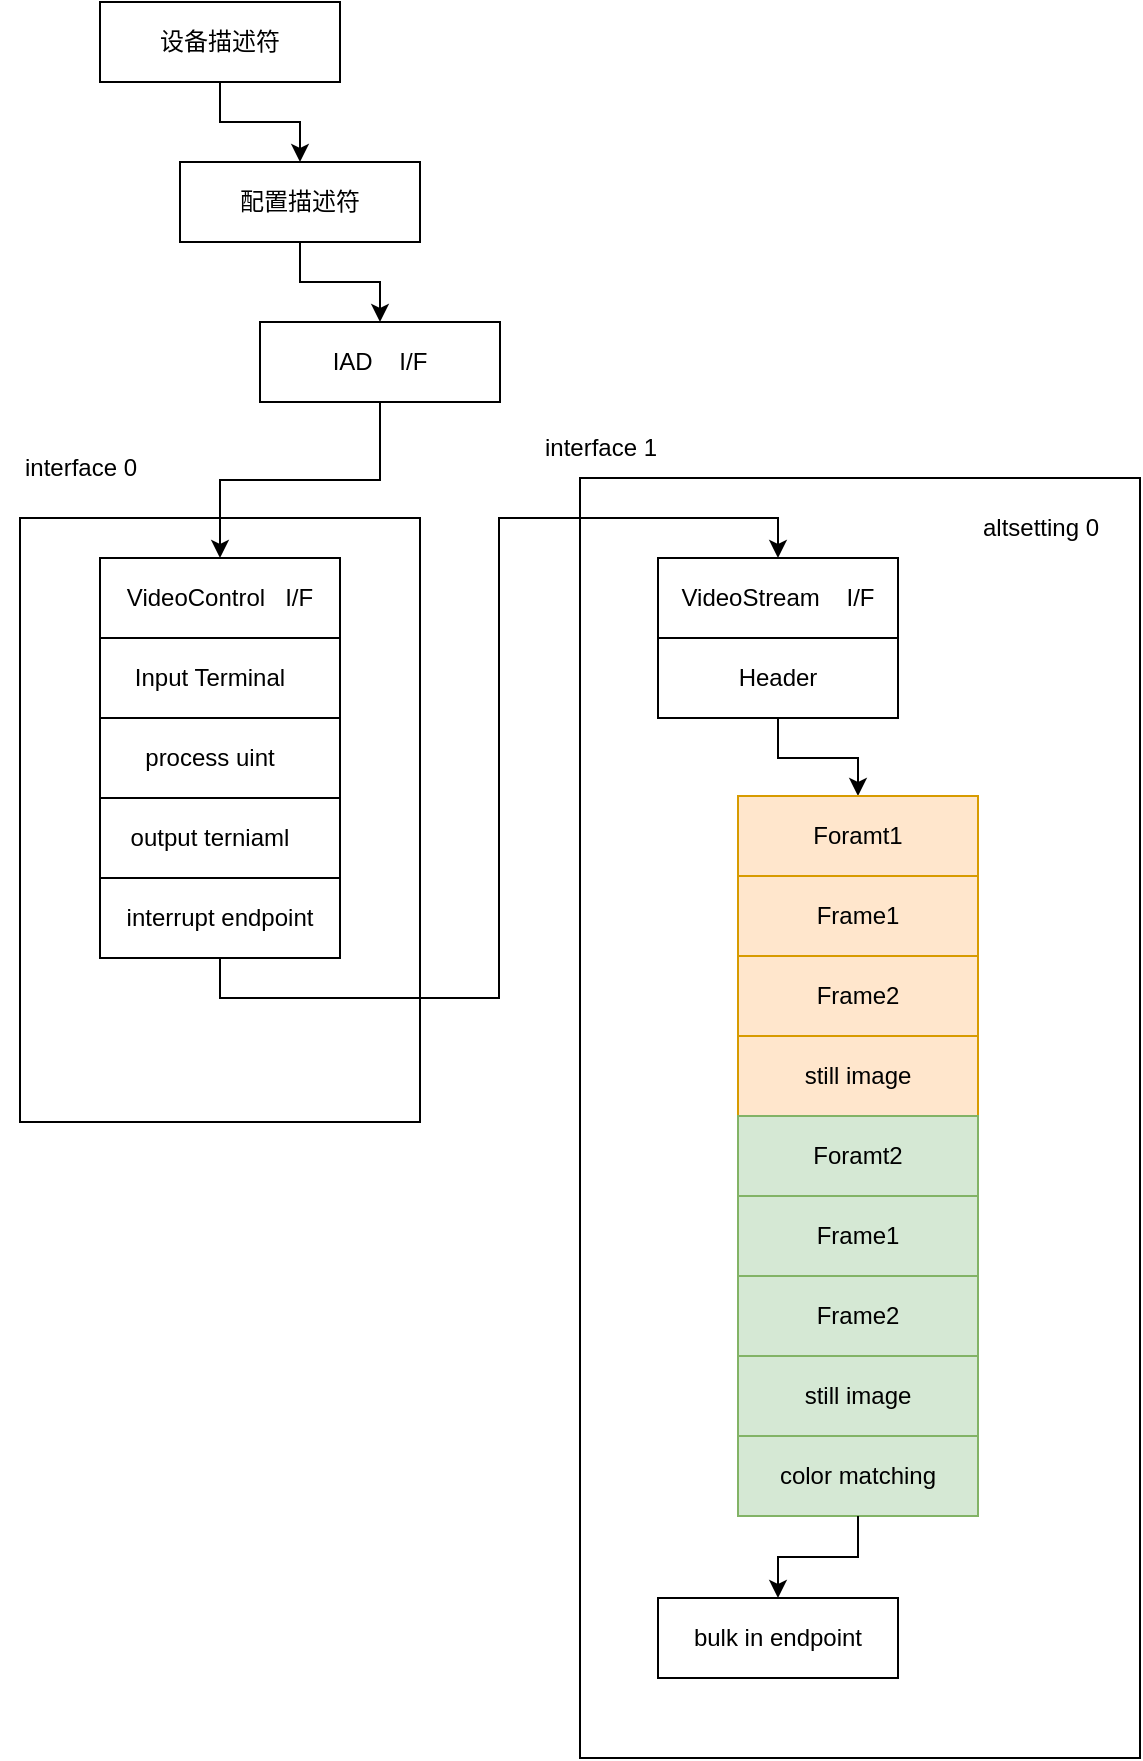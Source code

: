 <mxfile version="21.7.5" type="github" pages="2">
  <diagram id="ikpRoJUo1-H3lq5DzueL" name="第 1 页">
    <mxGraphModel dx="926" dy="540" grid="1" gridSize="10" guides="1" tooltips="1" connect="1" arrows="1" fold="1" page="1" pageScale="1" pageWidth="827" pageHeight="1169" math="0" shadow="0">
      <root>
        <mxCell id="0" />
        <mxCell id="1" parent="0" />
        <mxCell id="5GHYoXlTE_2bfeFaf-T6-24" style="edgeStyle=orthogonalEdgeStyle;rounded=0;orthogonalLoop=1;jettySize=auto;html=1;" parent="1" source="5GHYoXlTE_2bfeFaf-T6-1" target="5GHYoXlTE_2bfeFaf-T6-2" edge="1">
          <mxGeometry relative="1" as="geometry" />
        </mxCell>
        <mxCell id="5GHYoXlTE_2bfeFaf-T6-1" value="设备描述符" style="rounded=0;whiteSpace=wrap;html=1;" parent="1" vertex="1">
          <mxGeometry x="120" y="120" width="120" height="40" as="geometry" />
        </mxCell>
        <mxCell id="5GHYoXlTE_2bfeFaf-T6-25" style="edgeStyle=orthogonalEdgeStyle;rounded=0;orthogonalLoop=1;jettySize=auto;html=1;exitX=0.5;exitY=1;exitDx=0;exitDy=0;entryX=0.5;entryY=0;entryDx=0;entryDy=0;" parent="1" source="5GHYoXlTE_2bfeFaf-T6-2" target="5GHYoXlTE_2bfeFaf-T6-3" edge="1">
          <mxGeometry relative="1" as="geometry" />
        </mxCell>
        <mxCell id="5GHYoXlTE_2bfeFaf-T6-2" value="配置描述符" style="rounded=0;whiteSpace=wrap;html=1;" parent="1" vertex="1">
          <mxGeometry x="160" y="200" width="120" height="40" as="geometry" />
        </mxCell>
        <mxCell id="5GHYoXlTE_2bfeFaf-T6-32" style="edgeStyle=orthogonalEdgeStyle;rounded=0;orthogonalLoop=1;jettySize=auto;html=1;exitX=0.5;exitY=1;exitDx=0;exitDy=0;" parent="1" source="5GHYoXlTE_2bfeFaf-T6-3" target="5GHYoXlTE_2bfeFaf-T6-4" edge="1">
          <mxGeometry relative="1" as="geometry" />
        </mxCell>
        <mxCell id="5GHYoXlTE_2bfeFaf-T6-3" value="IAD&amp;nbsp; &amp;nbsp; I/F" style="rounded=0;whiteSpace=wrap;html=1;" parent="1" vertex="1">
          <mxGeometry x="200" y="280" width="120" height="40" as="geometry" />
        </mxCell>
        <mxCell id="5GHYoXlTE_2bfeFaf-T6-10" value="" style="group" parent="1" vertex="1" connectable="0">
          <mxGeometry x="120" y="398" width="120" height="200" as="geometry" />
        </mxCell>
        <mxCell id="5GHYoXlTE_2bfeFaf-T6-4" value="VideoControl&amp;nbsp; &amp;nbsp;I/F" style="rounded=0;whiteSpace=wrap;html=1;" parent="5GHYoXlTE_2bfeFaf-T6-10" vertex="1">
          <mxGeometry width="120" height="40" as="geometry" />
        </mxCell>
        <mxCell id="5GHYoXlTE_2bfeFaf-T6-6" value="Input Terminal&amp;nbsp; &amp;nbsp;" style="rounded=0;whiteSpace=wrap;html=1;" parent="5GHYoXlTE_2bfeFaf-T6-10" vertex="1">
          <mxGeometry y="40" width="120" height="40" as="geometry" />
        </mxCell>
        <mxCell id="5GHYoXlTE_2bfeFaf-T6-7" value="process uint&amp;nbsp; &amp;nbsp;" style="rounded=0;whiteSpace=wrap;html=1;" parent="5GHYoXlTE_2bfeFaf-T6-10" vertex="1">
          <mxGeometry y="80" width="120" height="40" as="geometry" />
        </mxCell>
        <mxCell id="5GHYoXlTE_2bfeFaf-T6-8" value="output terniaml&amp;nbsp; &amp;nbsp;" style="rounded=0;whiteSpace=wrap;html=1;" parent="5GHYoXlTE_2bfeFaf-T6-10" vertex="1">
          <mxGeometry y="120" width="120" height="40" as="geometry" />
        </mxCell>
        <mxCell id="5GHYoXlTE_2bfeFaf-T6-9" value="interrupt endpoint" style="rounded=0;whiteSpace=wrap;html=1;" parent="5GHYoXlTE_2bfeFaf-T6-10" vertex="1">
          <mxGeometry y="160" width="120" height="40" as="geometry" />
        </mxCell>
        <mxCell id="5GHYoXlTE_2bfeFaf-T6-11" value="VideoStream&amp;nbsp; &amp;nbsp; I/F" style="rounded=0;whiteSpace=wrap;html=1;" parent="1" vertex="1">
          <mxGeometry x="399" y="398" width="120" height="40" as="geometry" />
        </mxCell>
        <mxCell id="5GHYoXlTE_2bfeFaf-T6-28" style="edgeStyle=orthogonalEdgeStyle;rounded=0;orthogonalLoop=1;jettySize=auto;html=1;" parent="1" source="5GHYoXlTE_2bfeFaf-T6-12" target="5GHYoXlTE_2bfeFaf-T6-13" edge="1">
          <mxGeometry relative="1" as="geometry" />
        </mxCell>
        <mxCell id="5GHYoXlTE_2bfeFaf-T6-12" value="Header" style="rounded=0;whiteSpace=wrap;html=1;" parent="1" vertex="1">
          <mxGeometry x="399" y="438" width="120" height="40" as="geometry" />
        </mxCell>
        <mxCell id="5GHYoXlTE_2bfeFaf-T6-22" value="bulk in endpoint" style="rounded=0;whiteSpace=wrap;html=1;" parent="1" vertex="1">
          <mxGeometry x="399" y="918" width="120" height="40" as="geometry" />
        </mxCell>
        <mxCell id="5GHYoXlTE_2bfeFaf-T6-23" value="" style="group" parent="1" vertex="1" connectable="0">
          <mxGeometry x="439" y="517" width="120" height="360" as="geometry" />
        </mxCell>
        <mxCell id="5GHYoXlTE_2bfeFaf-T6-13" value="Foramt1" style="rounded=0;whiteSpace=wrap;html=1;fillColor=#ffe6cc;strokeColor=#d79b00;" parent="5GHYoXlTE_2bfeFaf-T6-23" vertex="1">
          <mxGeometry width="120" height="40" as="geometry" />
        </mxCell>
        <mxCell id="5GHYoXlTE_2bfeFaf-T6-14" value="Frame1" style="rounded=0;whiteSpace=wrap;html=1;fillColor=#ffe6cc;strokeColor=#d79b00;" parent="5GHYoXlTE_2bfeFaf-T6-23" vertex="1">
          <mxGeometry y="40" width="120" height="40" as="geometry" />
        </mxCell>
        <mxCell id="5GHYoXlTE_2bfeFaf-T6-15" value="Frame2" style="rounded=0;whiteSpace=wrap;html=1;fillColor=#ffe6cc;strokeColor=#d79b00;" parent="5GHYoXlTE_2bfeFaf-T6-23" vertex="1">
          <mxGeometry y="80" width="120" height="40" as="geometry" />
        </mxCell>
        <mxCell id="5GHYoXlTE_2bfeFaf-T6-16" value="still image" style="rounded=0;whiteSpace=wrap;html=1;fillColor=#ffe6cc;strokeColor=#d79b00;" parent="5GHYoXlTE_2bfeFaf-T6-23" vertex="1">
          <mxGeometry y="120" width="120" height="40" as="geometry" />
        </mxCell>
        <mxCell id="5GHYoXlTE_2bfeFaf-T6-17" value="Foramt2" style="rounded=0;whiteSpace=wrap;html=1;fillColor=#d5e8d4;strokeColor=#82b366;" parent="5GHYoXlTE_2bfeFaf-T6-23" vertex="1">
          <mxGeometry y="160" width="120" height="40" as="geometry" />
        </mxCell>
        <mxCell id="5GHYoXlTE_2bfeFaf-T6-18" value="Frame1" style="rounded=0;whiteSpace=wrap;html=1;fillColor=#d5e8d4;strokeColor=#82b366;" parent="5GHYoXlTE_2bfeFaf-T6-23" vertex="1">
          <mxGeometry y="200" width="120" height="40" as="geometry" />
        </mxCell>
        <mxCell id="5GHYoXlTE_2bfeFaf-T6-19" value="Frame2" style="rounded=0;whiteSpace=wrap;html=1;fillColor=#d5e8d4;strokeColor=#82b366;" parent="5GHYoXlTE_2bfeFaf-T6-23" vertex="1">
          <mxGeometry y="240" width="120" height="40" as="geometry" />
        </mxCell>
        <mxCell id="5GHYoXlTE_2bfeFaf-T6-20" value="still image" style="rounded=0;whiteSpace=wrap;html=1;fillColor=#d5e8d4;strokeColor=#82b366;" parent="5GHYoXlTE_2bfeFaf-T6-23" vertex="1">
          <mxGeometry y="280" width="120" height="40" as="geometry" />
        </mxCell>
        <mxCell id="5GHYoXlTE_2bfeFaf-T6-21" value="color matching" style="rounded=0;whiteSpace=wrap;html=1;fillColor=#d5e8d4;strokeColor=#82b366;" parent="5GHYoXlTE_2bfeFaf-T6-23" vertex="1">
          <mxGeometry y="320" width="120" height="40" as="geometry" />
        </mxCell>
        <mxCell id="5GHYoXlTE_2bfeFaf-T6-27" style="edgeStyle=orthogonalEdgeStyle;rounded=0;orthogonalLoop=1;jettySize=auto;html=1;exitX=0.5;exitY=1;exitDx=0;exitDy=0;entryX=0.5;entryY=0;entryDx=0;entryDy=0;" parent="1" source="5GHYoXlTE_2bfeFaf-T6-9" target="5GHYoXlTE_2bfeFaf-T6-11" edge="1">
          <mxGeometry relative="1" as="geometry" />
        </mxCell>
        <mxCell id="5GHYoXlTE_2bfeFaf-T6-29" style="edgeStyle=orthogonalEdgeStyle;rounded=0;orthogonalLoop=1;jettySize=auto;html=1;exitX=0.5;exitY=1;exitDx=0;exitDy=0;" parent="1" source="5GHYoXlTE_2bfeFaf-T6-21" target="5GHYoXlTE_2bfeFaf-T6-22" edge="1">
          <mxGeometry relative="1" as="geometry" />
        </mxCell>
        <mxCell id="5GHYoXlTE_2bfeFaf-T6-30" value="" style="rounded=0;whiteSpace=wrap;html=1;fillColor=none;" parent="1" vertex="1">
          <mxGeometry x="360" y="358" width="280" height="640" as="geometry" />
        </mxCell>
        <mxCell id="5GHYoXlTE_2bfeFaf-T6-31" value="altsetting 0" style="text;html=1;align=center;verticalAlign=middle;resizable=0;points=[];autosize=1;strokeColor=none;fillColor=none;" parent="1" vertex="1">
          <mxGeometry x="550" y="368" width="80" height="30" as="geometry" />
        </mxCell>
        <mxCell id="5GHYoXlTE_2bfeFaf-T6-33" value="" style="rounded=0;whiteSpace=wrap;html=1;fillColor=none;" parent="1" vertex="1">
          <mxGeometry x="80" y="378" width="200" height="302" as="geometry" />
        </mxCell>
        <mxCell id="5GHYoXlTE_2bfeFaf-T6-34" value="interface 0" style="text;html=1;align=center;verticalAlign=middle;resizable=0;points=[];autosize=1;strokeColor=none;fillColor=none;" parent="1" vertex="1">
          <mxGeometry x="70" y="338" width="80" height="30" as="geometry" />
        </mxCell>
        <mxCell id="5GHYoXlTE_2bfeFaf-T6-35" value="interface 1" style="text;html=1;align=center;verticalAlign=middle;resizable=0;points=[];autosize=1;strokeColor=none;fillColor=none;" parent="1" vertex="1">
          <mxGeometry x="330" y="328" width="80" height="30" as="geometry" />
        </mxCell>
      </root>
    </mxGraphModel>
  </diagram>
  <diagram id="Tv6gkoP6N_pzu2bC8Sc5" name="第 2 页">
    <mxGraphModel dx="926" dy="540" grid="0" gridSize="10" guides="1" tooltips="1" connect="1" arrows="1" fold="1" page="1" pageScale="1" pageWidth="827" pageHeight="1169" math="0" shadow="1">
      <root>
        <mxCell id="0" />
        <mxCell id="1" parent="0" />
        <mxCell id="xPLOtXviPU-5BaUUIM3n-29" value="" style="rounded=0;whiteSpace=wrap;html=1;fillColor=none;" vertex="1" parent="1">
          <mxGeometry x="330" y="358" width="280" height="640" as="geometry" />
        </mxCell>
        <mxCell id="xPLOtXviPU-5BaUUIM3n-1" style="edgeStyle=orthogonalEdgeStyle;rounded=0;orthogonalLoop=1;jettySize=auto;html=1;" edge="1" parent="1" source="xPLOtXviPU-5BaUUIM3n-2" target="xPLOtXviPU-5BaUUIM3n-4">
          <mxGeometry relative="1" as="geometry" />
        </mxCell>
        <mxCell id="xPLOtXviPU-5BaUUIM3n-2" value="设备描述符" style="rounded=0;whiteSpace=wrap;html=1;" vertex="1" parent="1">
          <mxGeometry x="90" y="120" width="120" height="40" as="geometry" />
        </mxCell>
        <mxCell id="xPLOtXviPU-5BaUUIM3n-3" style="edgeStyle=orthogonalEdgeStyle;rounded=0;orthogonalLoop=1;jettySize=auto;html=1;exitX=0.5;exitY=1;exitDx=0;exitDy=0;entryX=0.5;entryY=0;entryDx=0;entryDy=0;" edge="1" parent="1" source="xPLOtXviPU-5BaUUIM3n-4" target="xPLOtXviPU-5BaUUIM3n-6">
          <mxGeometry relative="1" as="geometry" />
        </mxCell>
        <mxCell id="xPLOtXviPU-5BaUUIM3n-4" value="配置描述符" style="rounded=0;whiteSpace=wrap;html=1;" vertex="1" parent="1">
          <mxGeometry x="130" y="200" width="120" height="40" as="geometry" />
        </mxCell>
        <mxCell id="xPLOtXviPU-5BaUUIM3n-5" style="edgeStyle=orthogonalEdgeStyle;rounded=0;orthogonalLoop=1;jettySize=auto;html=1;exitX=0.5;exitY=1;exitDx=0;exitDy=0;" edge="1" parent="1" source="xPLOtXviPU-5BaUUIM3n-6" target="xPLOtXviPU-5BaUUIM3n-8">
          <mxGeometry relative="1" as="geometry" />
        </mxCell>
        <mxCell id="xPLOtXviPU-5BaUUIM3n-6" value="IAD&amp;nbsp; &amp;nbsp; I/F" style="rounded=0;whiteSpace=wrap;html=1;" vertex="1" parent="1">
          <mxGeometry x="170" y="280" width="120" height="40" as="geometry" />
        </mxCell>
        <mxCell id="xPLOtXviPU-5BaUUIM3n-7" value="" style="group" vertex="1" connectable="0" parent="1">
          <mxGeometry x="90" y="398" width="120" height="200" as="geometry" />
        </mxCell>
        <mxCell id="xPLOtXviPU-5BaUUIM3n-8" value="VideoControl&amp;nbsp; &amp;nbsp;I/F" style="rounded=0;whiteSpace=wrap;html=1;" vertex="1" parent="xPLOtXviPU-5BaUUIM3n-7">
          <mxGeometry width="120" height="40" as="geometry" />
        </mxCell>
        <mxCell id="xPLOtXviPU-5BaUUIM3n-9" value="Input Terminal&amp;nbsp; &amp;nbsp;" style="rounded=0;whiteSpace=wrap;html=1;" vertex="1" parent="xPLOtXviPU-5BaUUIM3n-7">
          <mxGeometry y="40" width="120" height="40" as="geometry" />
        </mxCell>
        <mxCell id="xPLOtXviPU-5BaUUIM3n-10" value="process uint&amp;nbsp; &amp;nbsp;" style="rounded=0;whiteSpace=wrap;html=1;" vertex="1" parent="xPLOtXviPU-5BaUUIM3n-7">
          <mxGeometry y="80" width="120" height="40" as="geometry" />
        </mxCell>
        <mxCell id="xPLOtXviPU-5BaUUIM3n-11" value="output terniaml&amp;nbsp; &amp;nbsp;" style="rounded=0;whiteSpace=wrap;html=1;" vertex="1" parent="xPLOtXviPU-5BaUUIM3n-7">
          <mxGeometry y="120" width="120" height="40" as="geometry" />
        </mxCell>
        <mxCell id="xPLOtXviPU-5BaUUIM3n-12" value="interrupt endpoint" style="rounded=0;whiteSpace=wrap;html=1;" vertex="1" parent="xPLOtXviPU-5BaUUIM3n-7">
          <mxGeometry y="160" width="120" height="40" as="geometry" />
        </mxCell>
        <mxCell id="xPLOtXviPU-5BaUUIM3n-13" value="VideoStream&amp;nbsp; &amp;nbsp; I/F" style="rounded=0;whiteSpace=wrap;html=1;" vertex="1" parent="1">
          <mxGeometry x="369" y="398" width="120" height="40" as="geometry" />
        </mxCell>
        <mxCell id="xPLOtXviPU-5BaUUIM3n-14" style="edgeStyle=orthogonalEdgeStyle;rounded=0;orthogonalLoop=1;jettySize=auto;html=1;" edge="1" parent="1" source="xPLOtXviPU-5BaUUIM3n-15" target="xPLOtXviPU-5BaUUIM3n-18">
          <mxGeometry relative="1" as="geometry" />
        </mxCell>
        <mxCell id="xPLOtXviPU-5BaUUIM3n-15" value="Header" style="rounded=0;whiteSpace=wrap;html=1;" vertex="1" parent="1">
          <mxGeometry x="369" y="438" width="120" height="40" as="geometry" />
        </mxCell>
        <mxCell id="xPLOtXviPU-5BaUUIM3n-17" value="" style="group" vertex="1" connectable="0" parent="1">
          <mxGeometry x="409" y="517" width="120" height="360" as="geometry" />
        </mxCell>
        <mxCell id="xPLOtXviPU-5BaUUIM3n-18" value="Foramt1" style="rounded=0;whiteSpace=wrap;html=1;fillColor=#ffe6cc;strokeColor=#d79b00;" vertex="1" parent="xPLOtXviPU-5BaUUIM3n-17">
          <mxGeometry width="120" height="40" as="geometry" />
        </mxCell>
        <mxCell id="xPLOtXviPU-5BaUUIM3n-19" value="Frame1" style="rounded=0;whiteSpace=wrap;html=1;fillColor=#ffe6cc;strokeColor=#d79b00;" vertex="1" parent="xPLOtXviPU-5BaUUIM3n-17">
          <mxGeometry y="40" width="120" height="40" as="geometry" />
        </mxCell>
        <mxCell id="xPLOtXviPU-5BaUUIM3n-20" value="Frame2" style="rounded=0;whiteSpace=wrap;html=1;fillColor=#ffe6cc;strokeColor=#d79b00;" vertex="1" parent="xPLOtXviPU-5BaUUIM3n-17">
          <mxGeometry y="80" width="120" height="40" as="geometry" />
        </mxCell>
        <mxCell id="xPLOtXviPU-5BaUUIM3n-21" value="still image" style="rounded=0;whiteSpace=wrap;html=1;fillColor=#ffe6cc;strokeColor=#d79b00;" vertex="1" parent="xPLOtXviPU-5BaUUIM3n-17">
          <mxGeometry y="120" width="120" height="40" as="geometry" />
        </mxCell>
        <mxCell id="xPLOtXviPU-5BaUUIM3n-22" value="Foramt2" style="rounded=0;whiteSpace=wrap;html=1;fillColor=#d5e8d4;strokeColor=#82b366;" vertex="1" parent="xPLOtXviPU-5BaUUIM3n-17">
          <mxGeometry y="160" width="120" height="40" as="geometry" />
        </mxCell>
        <mxCell id="xPLOtXviPU-5BaUUIM3n-23" value="Frame1" style="rounded=0;whiteSpace=wrap;html=1;fillColor=#d5e8d4;strokeColor=#82b366;" vertex="1" parent="xPLOtXviPU-5BaUUIM3n-17">
          <mxGeometry y="200" width="120" height="40" as="geometry" />
        </mxCell>
        <mxCell id="xPLOtXviPU-5BaUUIM3n-24" value="Frame2" style="rounded=0;whiteSpace=wrap;html=1;fillColor=#d5e8d4;strokeColor=#82b366;" vertex="1" parent="xPLOtXviPU-5BaUUIM3n-17">
          <mxGeometry y="240" width="120" height="40" as="geometry" />
        </mxCell>
        <mxCell id="xPLOtXviPU-5BaUUIM3n-25" value="still image" style="rounded=0;whiteSpace=wrap;html=1;fillColor=#d5e8d4;strokeColor=#82b366;" vertex="1" parent="xPLOtXviPU-5BaUUIM3n-17">
          <mxGeometry y="280" width="120" height="40" as="geometry" />
        </mxCell>
        <mxCell id="xPLOtXviPU-5BaUUIM3n-26" value="color matching" style="rounded=0;whiteSpace=wrap;html=1;fillColor=#d5e8d4;strokeColor=#82b366;" vertex="1" parent="xPLOtXviPU-5BaUUIM3n-17">
          <mxGeometry y="320" width="120" height="40" as="geometry" />
        </mxCell>
        <mxCell id="xPLOtXviPU-5BaUUIM3n-27" style="edgeStyle=orthogonalEdgeStyle;rounded=0;orthogonalLoop=1;jettySize=auto;html=1;exitX=0.5;exitY=1;exitDx=0;exitDy=0;entryX=0.5;entryY=0;entryDx=0;entryDy=0;dashed=1;" edge="1" parent="1" source="xPLOtXviPU-5BaUUIM3n-12" target="xPLOtXviPU-5BaUUIM3n-13">
          <mxGeometry relative="1" as="geometry" />
        </mxCell>
        <mxCell id="xPLOtXviPU-5BaUUIM3n-30" value="altsetting 0" style="text;html=1;align=center;verticalAlign=middle;resizable=0;points=[];autosize=1;strokeColor=none;fillColor=none;" vertex="1" parent="1">
          <mxGeometry x="520" y="368" width="80" height="30" as="geometry" />
        </mxCell>
        <mxCell id="xPLOtXviPU-5BaUUIM3n-31" value="" style="rounded=0;whiteSpace=wrap;html=1;fillColor=none;" vertex="1" parent="1">
          <mxGeometry x="50" y="378" width="200" height="302" as="geometry" />
        </mxCell>
        <mxCell id="xPLOtXviPU-5BaUUIM3n-32" value="interface 0" style="text;html=1;align=center;verticalAlign=middle;resizable=0;points=[];autosize=1;strokeColor=none;fillColor=none;" vertex="1" parent="1">
          <mxGeometry x="40" y="338" width="80" height="30" as="geometry" />
        </mxCell>
        <mxCell id="xPLOtXviPU-5BaUUIM3n-33" value="interface 1" style="text;html=1;align=center;verticalAlign=middle;resizable=0;points=[];autosize=1;strokeColor=none;fillColor=none;" vertex="1" parent="1">
          <mxGeometry x="300" y="328" width="80" height="30" as="geometry" />
        </mxCell>
        <mxCell id="xPLOtXviPU-5BaUUIM3n-36" style="edgeStyle=orthogonalEdgeStyle;rounded=0;orthogonalLoop=1;jettySize=auto;html=1;exitX=0.5;exitY=1;exitDx=0;exitDy=0;entryX=0.5;entryY=0;entryDx=0;entryDy=0;" edge="1" parent="1" source="xPLOtXviPU-5BaUUIM3n-34" target="xPLOtXviPU-5BaUUIM3n-35">
          <mxGeometry relative="1" as="geometry" />
        </mxCell>
        <mxCell id="xPLOtXviPU-5BaUUIM3n-34" value="VideoStream&amp;nbsp; &amp;nbsp; I/F" style="rounded=0;whiteSpace=wrap;html=1;" vertex="1" parent="1">
          <mxGeometry x="650" y="398" width="120" height="40" as="geometry" />
        </mxCell>
        <mxCell id="xPLOtXviPU-5BaUUIM3n-35" value="ISO-In Endpoint" style="rounded=0;whiteSpace=wrap;html=1;" vertex="1" parent="1">
          <mxGeometry x="650" y="479" width="120" height="40" as="geometry" />
        </mxCell>
        <mxCell id="xPLOtXviPU-5BaUUIM3n-39" style="edgeStyle=orthogonalEdgeStyle;rounded=0;orthogonalLoop=1;jettySize=auto;html=1;exitX=0.5;exitY=1;exitDx=0;exitDy=0;entryX=0.5;entryY=0;entryDx=0;entryDy=0;dashed=1;" edge="1" parent="1" source="xPLOtXviPU-5BaUUIM3n-26" target="xPLOtXviPU-5BaUUIM3n-34">
          <mxGeometry relative="1" as="geometry">
            <Array as="points">
              <mxPoint x="469" y="897" />
              <mxPoint x="630" y="897" />
              <mxPoint x="630" y="378" />
              <mxPoint x="710" y="378" />
            </Array>
          </mxGeometry>
        </mxCell>
        <mxCell id="xPLOtXviPU-5BaUUIM3n-40" value="" style="rounded=0;whiteSpace=wrap;html=1;fillColor=none;" vertex="1" parent="1">
          <mxGeometry x="640" y="360" width="150" height="200" as="geometry" />
        </mxCell>
        <mxCell id="xPLOtXviPU-5BaUUIM3n-41" value="altsetting 1" style="text;html=1;align=center;verticalAlign=middle;resizable=0;points=[];autosize=1;strokeColor=none;fillColor=none;" vertex="1" parent="1">
          <mxGeometry x="710" y="368" width="80" height="30" as="geometry" />
        </mxCell>
      </root>
    </mxGraphModel>
  </diagram>
</mxfile>

